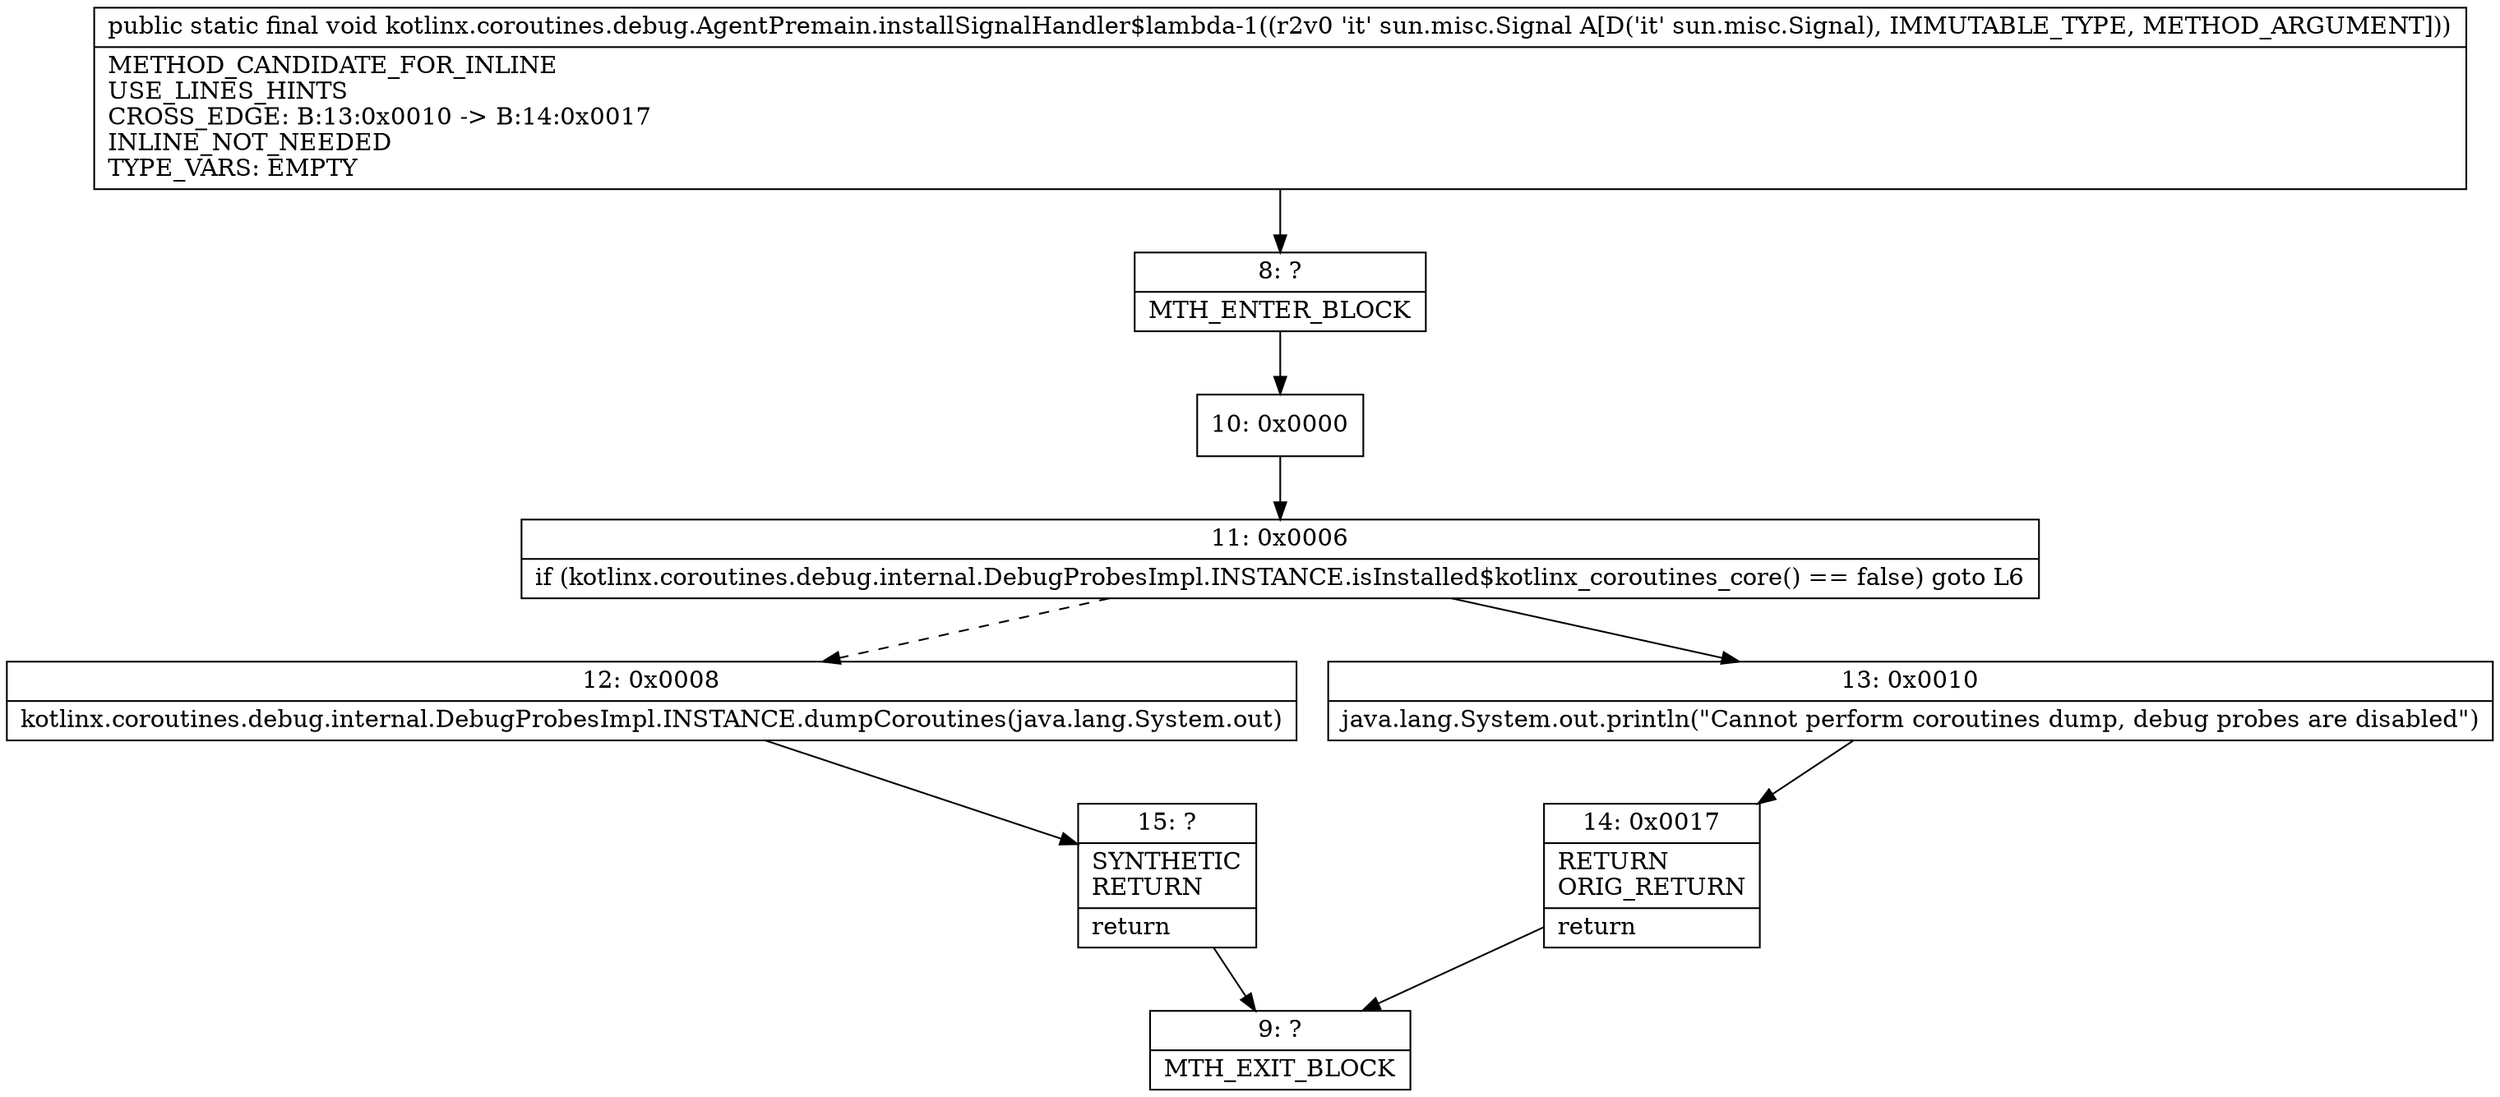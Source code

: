 digraph "CFG forkotlinx.coroutines.debug.AgentPremain.installSignalHandler$lambda\-1(Lsun\/misc\/Signal;)V" {
Node_8 [shape=record,label="{8\:\ ?|MTH_ENTER_BLOCK\l}"];
Node_10 [shape=record,label="{10\:\ 0x0000}"];
Node_11 [shape=record,label="{11\:\ 0x0006|if (kotlinx.coroutines.debug.internal.DebugProbesImpl.INSTANCE.isInstalled$kotlinx_coroutines_core() == false) goto L6\l}"];
Node_12 [shape=record,label="{12\:\ 0x0008|kotlinx.coroutines.debug.internal.DebugProbesImpl.INSTANCE.dumpCoroutines(java.lang.System.out)\l}"];
Node_15 [shape=record,label="{15\:\ ?|SYNTHETIC\lRETURN\l|return\l}"];
Node_9 [shape=record,label="{9\:\ ?|MTH_EXIT_BLOCK\l}"];
Node_13 [shape=record,label="{13\:\ 0x0010|java.lang.System.out.println(\"Cannot perform coroutines dump, debug probes are disabled\")\l}"];
Node_14 [shape=record,label="{14\:\ 0x0017|RETURN\lORIG_RETURN\l|return\l}"];
MethodNode[shape=record,label="{public static final void kotlinx.coroutines.debug.AgentPremain.installSignalHandler$lambda\-1((r2v0 'it' sun.misc.Signal A[D('it' sun.misc.Signal), IMMUTABLE_TYPE, METHOD_ARGUMENT]))  | METHOD_CANDIDATE_FOR_INLINE\lUSE_LINES_HINTS\lCROSS_EDGE: B:13:0x0010 \-\> B:14:0x0017\lINLINE_NOT_NEEDED\lTYPE_VARS: EMPTY\l}"];
MethodNode -> Node_8;Node_8 -> Node_10;
Node_10 -> Node_11;
Node_11 -> Node_12[style=dashed];
Node_11 -> Node_13;
Node_12 -> Node_15;
Node_15 -> Node_9;
Node_13 -> Node_14;
Node_14 -> Node_9;
}

